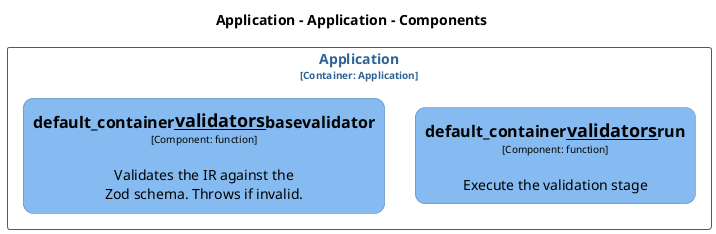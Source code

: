 @startuml
set separator none
title Application - Application - Components

top to bottom direction
skinparam ranksep 60
skinparam nodesep 30

skinparam {
  arrowFontSize 10
  defaultTextAlignment center
  wrapWidth 200
  maxMessageSize 100
  defaultFontName "Arial"
}

hide stereotype

skinparam rectangle<<Application.Application.default_container__validators__basevalidator>> {
  BackgroundColor #85bbf0
  FontColor #000000
  BorderColor #5d82a8
  roundCorner 20
  shadowing false
}
skinparam rectangle<<Application.Application.default_container__validators__run>> {
  BackgroundColor #85bbf0
  FontColor #000000
  BorderColor #5d82a8
  roundCorner 20
  shadowing false
}
skinparam rectangle<<Application.Application>> {
  BorderColor #2e6295
  FontColor #2e6295
  shadowing false
}

rectangle "Application\n<size:10>[Container: Application]</size>" <<Application.Application>> {
  rectangle "==default_container__validators__run\n<size:10>[Component: function]</size>\n\nExecute the validation stage" <<Application.Application.default_container__validators__run>> as Application.Application.default_container__validators__run
  rectangle "==default_container__validators__basevalidator\n<size:10>[Component: function]</size>\n\nValidates the IR against the Zod schema. Throws if invalid." <<Application.Application.default_container__validators__basevalidator>> as Application.Application.default_container__validators__basevalidator
}

@enduml